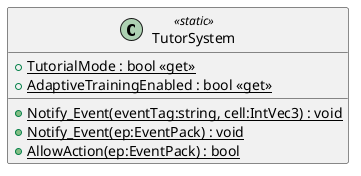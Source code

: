 @startuml
class TutorSystem <<static>> {
    + {static} TutorialMode : bool <<get>>
    + {static} AdaptiveTrainingEnabled : bool <<get>>
    + {static} Notify_Event(eventTag:string, cell:IntVec3) : void
    + {static} Notify_Event(ep:EventPack) : void
    + {static} AllowAction(ep:EventPack) : bool
}
@enduml
